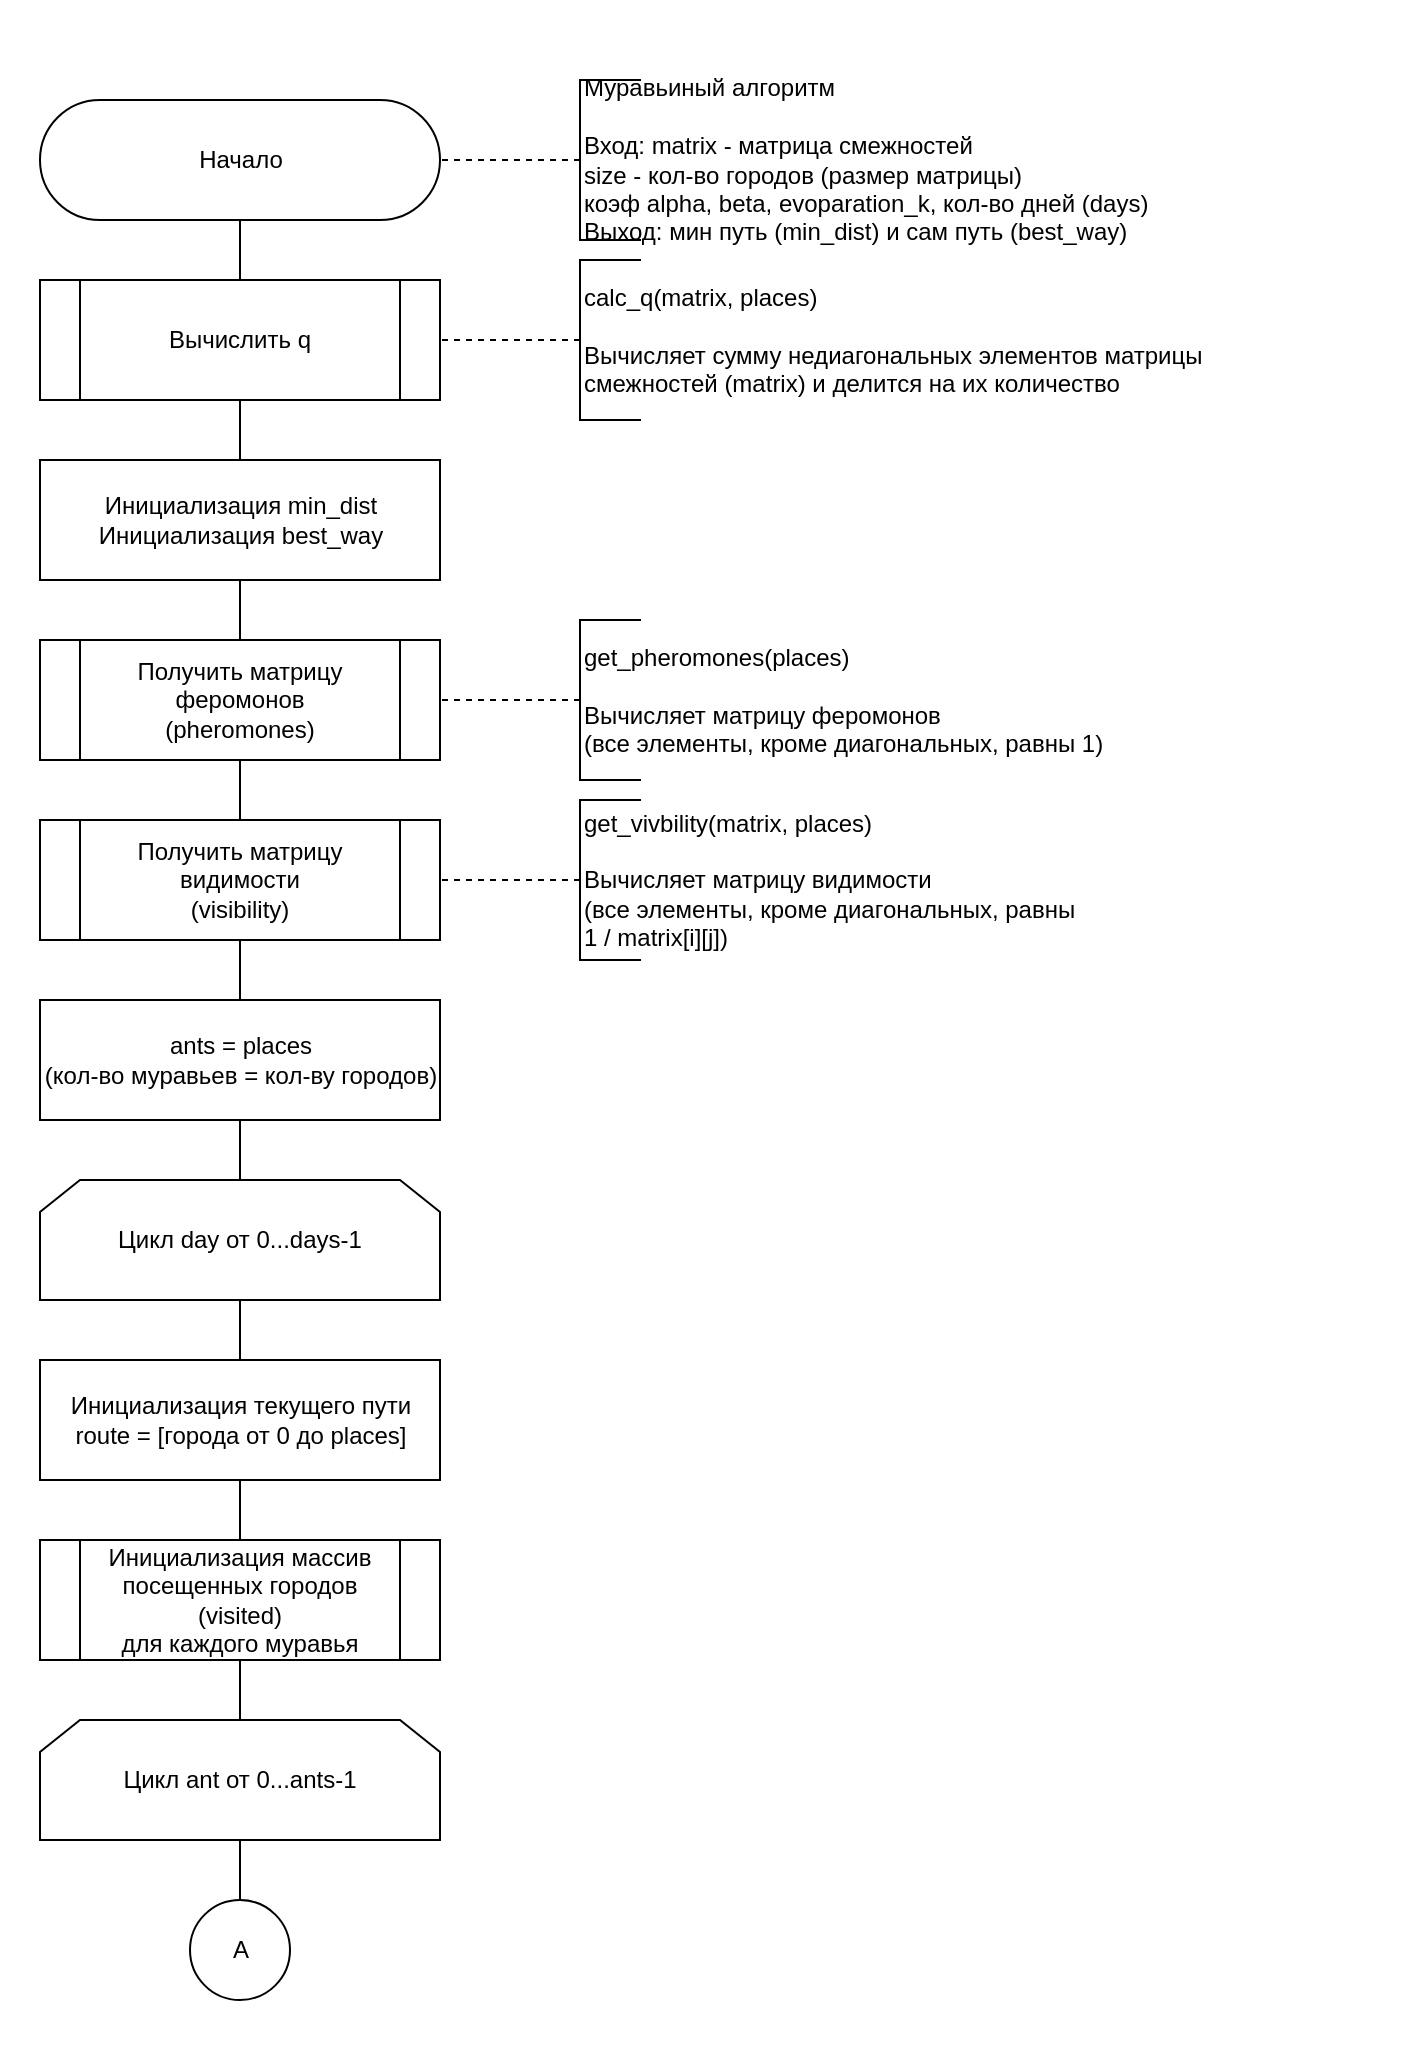 <mxfile version="20.3.0" type="device" pages="6"><diagram id="QM2p47kPDZQZnexqTIiv" name="ant_1"><mxGraphModel dx="462" dy="857" grid="0" gridSize="10" guides="1" tooltips="1" connect="1" arrows="1" fold="1" page="1" pageScale="1" pageWidth="1654" pageHeight="2336" math="0" shadow="0"><root><mxCell id="0"/><mxCell id="1" parent="0"/><mxCell id="230" value="" style="whiteSpace=wrap;html=1;fillColor=none;strokeColor=none;" parent="1" vertex="1"><mxGeometry x="840" y="70" width="710" height="1030" as="geometry"/></mxCell><mxCell id="29" style="edgeStyle=none;html=1;exitX=0.5;exitY=0.5;exitDx=0;exitDy=30;exitPerimeter=0;entryX=0.5;entryY=0;entryDx=0;entryDy=0;endArrow=none;endFill=0;" parent="1" source="3" target="28" edge="1"><mxGeometry relative="1" as="geometry"/></mxCell><mxCell id="3" value="Начало" style="html=1;dashed=0;whitespace=wrap;shape=mxgraph.dfd.start" parent="1" vertex="1"><mxGeometry x="860" y="120" width="200" height="60" as="geometry"/></mxCell><mxCell id="6" value="" style="edgeStyle=orthogonalEdgeStyle;rounded=0;orthogonalLoop=1;jettySize=auto;html=1;endArrow=none;endFill=0;dashed=1;" parent="1" source="7" target="3" edge="1"><mxGeometry relative="1" as="geometry"/></mxCell><mxCell id="7" value="Муравьиный алгоритм&lt;br&gt;&lt;br&gt;Вход: matrix - матрица смежностей&lt;br&gt;size - кол-во городов (размер матрицы)&lt;br&gt;коэф alpha, beta, evoparation_k, кол-во дней (days)&lt;br&gt;Выход: мин путь (min_dist) и сам путь (best_way)" style="html=1;dashed=0;whitespace=wrap;shape=partialRectangle;right=0;align=left;" parent="1" vertex="1"><mxGeometry x="1130" y="110" width="30" height="80" as="geometry"/></mxCell><mxCell id="77" style="edgeStyle=none;html=1;exitX=0.5;exitY=1;exitDx=0;exitDy=0;entryX=0.5;entryY=0;entryDx=0;entryDy=0;endArrow=none;endFill=0;" parent="1" source="28" edge="1"><mxGeometry relative="1" as="geometry"><mxPoint x="960" y="300" as="targetPoint"/></mxGeometry></mxCell><mxCell id="28" value="Вычислить q" style="shape=process;whiteSpace=wrap;html=1;backgroundOutline=1;" parent="1" vertex="1"><mxGeometry x="860" y="210" width="200" height="60" as="geometry"/></mxCell><mxCell id="163" value="" style="edgeStyle=orthogonalEdgeStyle;rounded=0;orthogonalLoop=1;jettySize=auto;html=1;endArrow=none;endFill=0;dashed=1;" parent="1" source="164" edge="1"><mxGeometry relative="1" as="geometry"><mxPoint x="1060" y="240" as="targetPoint"/></mxGeometry></mxCell><mxCell id="164" value="calc_q(matrix,&amp;nbsp;&lt;span style=&quot;text-align: center&quot;&gt;places&lt;/span&gt;)&lt;br&gt;&lt;br&gt;Вычисляет сумму недиагональных элементов матрицы &lt;br&gt;смежностей (matrix) и делится на их количество" style="html=1;dashed=0;whitespace=wrap;shape=partialRectangle;right=0;align=left;" parent="1" vertex="1"><mxGeometry x="1130" y="200" width="30" height="80" as="geometry"/></mxCell><mxCell id="177" style="edgeStyle=orthogonalEdgeStyle;html=1;exitX=0.5;exitY=1;exitDx=0;exitDy=0;entryX=0.5;entryY=0;entryDx=0;entryDy=0;endArrow=none;endFill=0;rounded=0;" parent="1" source="167" target="170" edge="1"><mxGeometry relative="1" as="geometry"/></mxCell><mxCell id="167" value="Инициализация min_dist&lt;br&gt;Инициализация best_way" style="html=1;dashed=0;whitespace=wrap;" parent="1" vertex="1"><mxGeometry x="860" y="300" width="200" height="60" as="geometry"/></mxCell><mxCell id="180" style="edgeStyle=orthogonalEdgeStyle;rounded=0;html=1;exitX=0.5;exitY=1;exitDx=0;exitDy=0;entryX=0.5;entryY=0;entryDx=0;entryDy=0;endArrow=none;endFill=0;" parent="1" source="169" target="179" edge="1"><mxGeometry relative="1" as="geometry"/></mxCell><mxCell id="169" value="Получить матрицу видимости&lt;br&gt;(visibility)" style="shape=process;whiteSpace=wrap;html=1;backgroundOutline=1;" parent="1" vertex="1"><mxGeometry x="860" y="480" width="200" height="60" as="geometry"/></mxCell><mxCell id="178" style="edgeStyle=orthogonalEdgeStyle;rounded=0;html=1;exitX=0.5;exitY=1;exitDx=0;exitDy=0;entryX=0.5;entryY=0;entryDx=0;entryDy=0;endArrow=none;endFill=0;" parent="1" source="170" target="169" edge="1"><mxGeometry relative="1" as="geometry"/></mxCell><mxCell id="170" value="Получить матрицу феромонов&lt;br&gt;(pheromones)" style="shape=process;whiteSpace=wrap;html=1;backgroundOutline=1;" parent="1" vertex="1"><mxGeometry x="860" y="390" width="200" height="60" as="geometry"/></mxCell><mxCell id="171" value="" style="edgeStyle=orthogonalEdgeStyle;rounded=0;orthogonalLoop=1;jettySize=auto;html=1;endArrow=none;endFill=0;dashed=1;" parent="1" source="172" edge="1"><mxGeometry relative="1" as="geometry"><mxPoint x="1060" y="420" as="targetPoint"/></mxGeometry></mxCell><mxCell id="172" value="get_pheromones(&lt;span style=&quot;text-align: center&quot;&gt;places&lt;/span&gt;)&lt;br&gt;&lt;br&gt;Вычисляет матрицу феромонов&lt;br&gt;(все элементы, кроме диагональных, равны 1)" style="html=1;dashed=0;whitespace=wrap;shape=partialRectangle;right=0;align=left;" parent="1" vertex="1"><mxGeometry x="1130" y="380" width="30" height="80" as="geometry"/></mxCell><mxCell id="173" value="get_vivbility(matrix,&amp;nbsp;&lt;span style=&quot;text-align: center&quot;&gt;places&lt;/span&gt;)&lt;br&gt;&lt;br&gt;Вычисляет матрицу видимости&lt;br&gt;(все элементы, кроме диагональных, равны&lt;br&gt;1 / matrix[i][j])" style="html=1;dashed=0;whitespace=wrap;shape=partialRectangle;right=0;align=left;" parent="1" vertex="1"><mxGeometry x="1130" y="470" width="30" height="80" as="geometry"/></mxCell><mxCell id="174" value="" style="edgeStyle=orthogonalEdgeStyle;rounded=0;orthogonalLoop=1;jettySize=auto;html=1;endArrow=none;endFill=0;dashed=1;" parent="1" source="173" edge="1"><mxGeometry relative="1" as="geometry"><mxPoint x="1060" y="510" as="targetPoint"/></mxGeometry></mxCell><mxCell id="182" style="edgeStyle=orthogonalEdgeStyle;rounded=0;html=1;exitX=0.5;exitY=1;exitDx=0;exitDy=0;entryX=0.5;entryY=0;entryDx=0;entryDy=0;endArrow=none;endFill=0;" parent="1" source="179" target="181" edge="1"><mxGeometry relative="1" as="geometry"/></mxCell><mxCell id="179" value="ants = places&lt;br&gt;(кол-во муравьев = кол-ву городов)" style="html=1;dashed=0;whitespace=wrap;" parent="1" vertex="1"><mxGeometry x="860" y="570" width="200" height="60" as="geometry"/></mxCell><mxCell id="183" style="edgeStyle=orthogonalEdgeStyle;rounded=0;html=1;exitX=0.5;exitY=1;exitDx=0;exitDy=0;endArrow=none;endFill=0;" parent="1" source="181" edge="1"><mxGeometry relative="1" as="geometry"><mxPoint x="960" y="750" as="targetPoint"/></mxGeometry></mxCell><mxCell id="181" value="Цикл day от 0...days-1" style="shape=loopLimit;whiteSpace=wrap;html=1;direction=east" parent="1" vertex="1"><mxGeometry x="860" y="660" width="200" height="60" as="geometry"/></mxCell><mxCell id="185" style="edgeStyle=orthogonalEdgeStyle;rounded=0;html=1;exitX=0.5;exitY=1;exitDx=0;exitDy=0;endArrow=none;endFill=0;" parent="1" source="184" edge="1"><mxGeometry relative="1" as="geometry"><mxPoint x="960" y="840" as="targetPoint"/></mxGeometry></mxCell><mxCell id="184" value="Инициализация текущего пути&lt;br&gt;route = [города от 0 до places]" style="html=1;dashed=0;whitespace=wrap;" parent="1" vertex="1"><mxGeometry x="860" y="750" width="200" height="60" as="geometry"/></mxCell><mxCell id="188" style="edgeStyle=orthogonalEdgeStyle;rounded=0;html=1;exitX=0.5;exitY=1;exitDx=0;exitDy=0;entryX=0.5;entryY=0;entryDx=0;entryDy=0;endArrow=none;endFill=0;" parent="1" source="186" target="187" edge="1"><mxGeometry relative="1" as="geometry"/></mxCell><mxCell id="186" value="Инициализация массив посещенных городов (visited) &lt;br&gt;для каждого муравья" style="shape=process;whiteSpace=wrap;html=1;backgroundOutline=1;" parent="1" vertex="1"><mxGeometry x="860" y="840" width="200" height="60" as="geometry"/></mxCell><mxCell id="190" style="edgeStyle=orthogonalEdgeStyle;rounded=0;html=1;exitX=0.5;exitY=1;exitDx=0;exitDy=0;entryX=0.5;entryY=0;entryDx=0;entryDy=0;endArrow=none;endFill=0;" parent="1" source="187" edge="1"><mxGeometry relative="1" as="geometry"><mxPoint x="960" y="1020" as="targetPoint"/></mxGeometry></mxCell><mxCell id="187" value="Цикл ant от 0...ants-1" style="shape=loopLimit;whiteSpace=wrap;html=1;direction=east" parent="1" vertex="1"><mxGeometry x="860" y="930" width="200" height="60" as="geometry"/></mxCell><mxCell id="229" value="A" style="shape=ellipse;html=1;dashed=0;whitespace=wrap;aspect=fixed;perimeter=ellipsePerimeter;" parent="1" vertex="1"><mxGeometry x="935" y="1020" width="50" height="50" as="geometry"/></mxCell></root></mxGraphModel></diagram><diagram id="Z4QN9rSLrpoeldy75upm" name="ant_2"><mxGraphModel dx="1027" dy="1904" grid="1" gridSize="10" guides="1" tooltips="1" connect="1" arrows="1" fold="1" page="1" pageScale="1" pageWidth="827" pageHeight="1169" math="0" shadow="0"><root><mxCell id="0"/><mxCell id="1" parent="0"/><mxCell id="rtVw-hTGw4kweY5r_XmI-1" style="edgeStyle=orthogonalEdgeStyle;rounded=0;html=1;exitX=0.5;exitY=1;exitDx=0;exitDy=0;entryX=0.5;entryY=0;entryDx=0;entryDy=0;endArrow=none;endFill=0;" parent="1" target="rtVw-hTGw4kweY5r_XmI-3" edge="1"><mxGeometry relative="1" as="geometry"><mxPoint x="775" y="320" as="sourcePoint"/></mxGeometry></mxCell><mxCell id="rtVw-hTGw4kweY5r_XmI-2" style="edgeStyle=orthogonalEdgeStyle;rounded=0;html=1;exitX=0.5;exitY=1;exitDx=0;exitDy=0;endArrow=none;endFill=0;" parent="1" source="rtVw-hTGw4kweY5r_XmI-3" edge="1"><mxGeometry relative="1" as="geometry"><mxPoint x="775" y="440" as="targetPoint"/></mxGeometry></mxCell><mxCell id="rtVw-hTGw4kweY5r_XmI-3" value="Цикл пока массив посещенных городов (visited) не заполнен&amp;nbsp;" style="shape=loopLimit;whiteSpace=wrap;html=1;direction=east" parent="1" vertex="1"><mxGeometry x="675" y="350" width="200" height="60" as="geometry"/></mxCell><mxCell id="rtVw-hTGw4kweY5r_XmI-4" style="edgeStyle=orthogonalEdgeStyle;html=1;exitX=0.5;exitY=1;exitDx=0;exitDy=0;entryX=0.5;entryY=0;entryDx=0;entryDy=0;rounded=0;endArrow=none;endFill=0;" parent="1" source="rtVw-hTGw4kweY5r_XmI-5" target="rtVw-hTGw4kweY5r_XmI-9" edge="1"><mxGeometry relative="1" as="geometry"/></mxCell><mxCell id="rtVw-hTGw4kweY5r_XmI-5" value="Массив вероятностей перехода из текущего города в непосещенный&lt;br&gt;pk" style="shape=process;whiteSpace=wrap;html=1;backgroundOutline=1;" parent="1" vertex="1"><mxGeometry x="675" y="440" width="200" height="60" as="geometry"/></mxCell><mxCell id="rtVw-hTGw4kweY5r_XmI-6" value="find_posibilyties(pheromones, visiblity, visited, places, ant, alpha, beta)&lt;br&gt;&lt;br&gt;Находит вероятность перехода в &lt;br&gt;каждый непосещенный город по формуле" style="html=1;dashed=0;whitespace=wrap;shape=partialRectangle;right=0;align=left;" parent="1" vertex="1"><mxGeometry x="945" y="430" width="30" height="80" as="geometry"/></mxCell><mxCell id="rtVw-hTGw4kweY5r_XmI-7" value="" style="edgeStyle=orthogonalEdgeStyle;rounded=0;orthogonalLoop=1;jettySize=auto;html=1;endArrow=none;endFill=0;dashed=1;entryX=1;entryY=0.5;entryDx=0;entryDy=0;" parent="1" source="rtVw-hTGw4kweY5r_XmI-6" target="rtVw-hTGw4kweY5r_XmI-5" edge="1"><mxGeometry relative="1" as="geometry"><mxPoint x="885" y="470" as="targetPoint"/></mxGeometry></mxCell><mxCell id="rtVw-hTGw4kweY5r_XmI-8" style="edgeStyle=orthogonalEdgeStyle;rounded=0;html=1;exitX=0.5;exitY=1;exitDx=0;exitDy=0;entryX=0.5;entryY=0;entryDx=0;entryDy=0;endArrow=none;endFill=0;" parent="1" source="rtVw-hTGw4kweY5r_XmI-9" target="rtVw-hTGw4kweY5r_XmI-11" edge="1"><mxGeometry relative="1" as="geometry"/></mxCell><mxCell id="rtVw-hTGw4kweY5r_XmI-9" value="chosen_place =&amp;nbsp;&lt;br&gt;&lt;span style=&quot;text-align: left&quot;&gt;choose_next_place(pk)&lt;/span&gt;&amp;nbsp;" style="shape=process;whiteSpace=wrap;html=1;backgroundOutline=1;" parent="1" vertex="1"><mxGeometry x="675" y="530" width="200" height="60" as="geometry"/></mxCell><mxCell id="rtVw-hTGw4kweY5r_XmI-10" style="edgeStyle=orthogonalEdgeStyle;rounded=0;html=1;exitX=0.5;exitY=1;exitDx=0;exitDy=0;entryX=0.5;entryY=1;entryDx=0;entryDy=0;endArrow=none;endFill=0;" parent="1" source="rtVw-hTGw4kweY5r_XmI-11" target="rtVw-hTGw4kweY5r_XmI-13" edge="1"><mxGeometry relative="1" as="geometry"/></mxCell><mxCell id="rtVw-hTGw4kweY5r_XmI-11" value="Добавить выбранный город&lt;br&gt;в массив посещенных городов&lt;br&gt;для текущего муравья" style="html=1;dashed=0;whitespace=wrap;" parent="1" vertex="1"><mxGeometry x="675" y="620" width="200" height="60" as="geometry"/></mxCell><mxCell id="rtVw-hTGw4kweY5r_XmI-12" style="edgeStyle=orthogonalEdgeStyle;rounded=0;html=1;exitX=0.5;exitY=0;exitDx=0;exitDy=0;entryX=0.5;entryY=0;entryDx=0;entryDy=0;endArrow=none;endFill=0;" parent="1" source="rtVw-hTGw4kweY5r_XmI-13" target="rtVw-hTGw4kweY5r_XmI-17" edge="1"><mxGeometry relative="1" as="geometry"/></mxCell><mxCell id="rtVw-hTGw4kweY5r_XmI-13" value="Цикл пока массив посещенных городов (visited) не заполнен&amp;nbsp;" style="shape=loopLimit;whiteSpace=wrap;html=1;strokeWidth=1;direction=west;" parent="1" vertex="1"><mxGeometry x="675" y="710" width="200" height="60" as="geometry"/></mxCell><mxCell id="rtVw-hTGw4kweY5r_XmI-14" value="choose_next_place(pk)&lt;br&gt;&lt;br&gt;Рандомно выбирает, в какой город&lt;br&gt;будет совершен переход" style="html=1;dashed=0;whitespace=wrap;shape=partialRectangle;right=0;align=left;" parent="1" vertex="1"><mxGeometry x="945" y="520" width="30" height="80" as="geometry"/></mxCell><mxCell id="rtVw-hTGw4kweY5r_XmI-15" value="" style="edgeStyle=orthogonalEdgeStyle;rounded=0;orthogonalLoop=1;jettySize=auto;html=1;endArrow=none;endFill=0;dashed=1;entryX=1;entryY=0.5;entryDx=0;entryDy=0;" parent="1" source="rtVw-hTGw4kweY5r_XmI-14" target="rtVw-hTGw4kweY5r_XmI-9" edge="1"><mxGeometry relative="1" as="geometry"><mxPoint x="885" y="560" as="targetPoint"/></mxGeometry></mxCell><mxCell id="rtVw-hTGw4kweY5r_XmI-16" style="edgeStyle=orthogonalEdgeStyle;rounded=0;html=1;exitX=0.5;exitY=1;exitDx=0;exitDy=0;entryX=0.5;entryY=0;entryDx=0;entryDy=0;endArrow=none;endFill=0;" parent="1" source="rtVw-hTGw4kweY5r_XmI-17" target="rtVw-hTGw4kweY5r_XmI-19" edge="1"><mxGeometry relative="1" as="geometry"/></mxCell><mxCell id="rtVw-hTGw4kweY5r_XmI-17" value="Добавить первый город из массива&lt;br&gt;посещенных городов в маршрут&lt;br&gt;(visited)" style="html=1;dashed=0;whitespace=wrap;" parent="1" vertex="1"><mxGeometry x="675" y="800" width="200" height="60" as="geometry"/></mxCell><mxCell id="rtVw-hTGw4kweY5r_XmI-18" style="edgeStyle=orthogonalEdgeStyle;rounded=0;html=1;exitX=0.5;exitY=1;exitDx=0;exitDy=0;entryX=0.5;entryY=0;entryDx=0;entryDy=0;endArrow=none;endFill=0;" parent="1" source="rtVw-hTGw4kweY5r_XmI-19" target="rtVw-hTGw4kweY5r_XmI-25" edge="1"><mxGeometry relative="1" as="geometry"/></mxCell><mxCell id="rtVw-hTGw4kweY5r_XmI-19" value="cur_length = calc_length(matrix, visited[ant])" style="shape=process;whiteSpace=wrap;html=1;backgroundOutline=1;" parent="1" vertex="1"><mxGeometry x="675" y="890" width="200" height="60" as="geometry"/></mxCell><mxCell id="rtVw-hTGw4kweY5r_XmI-20" style="edgeStyle=orthogonalEdgeStyle;rounded=0;html=1;exitX=0.5;exitY=0;exitDx=0;exitDy=0;entryX=0.5;entryY=0;entryDx=0;entryDy=0;endArrow=none;endFill=0;" parent="1" source="rtVw-hTGw4kweY5r_XmI-21" target="rtVw-hTGw4kweY5r_XmI-30" edge="1"><mxGeometry relative="1" as="geometry"/></mxCell><mxCell id="rtVw-hTGw4kweY5r_XmI-21" value="Конец цикла&lt;br&gt;ant += 1" style="shape=loopLimit;whiteSpace=wrap;html=1;strokeWidth=1;direction=west;" parent="1" vertex="1"><mxGeometry x="675" y="1250" width="200" height="60" as="geometry"/></mxCell><mxCell id="rtVw-hTGw4kweY5r_XmI-22" value="Конец" style="html=1;dashed=0;whitespace=wrap;shape=mxgraph.dfd.start" parent="1" vertex="1"><mxGeometry x="675" y="1520" width="200" height="60" as="geometry"/></mxCell><mxCell id="rtVw-hTGw4kweY5r_XmI-23" style="edgeStyle=orthogonalEdgeStyle;rounded=0;orthogonalLoop=1;jettySize=auto;html=1;exitX=1;exitY=0.5;exitDx=0;exitDy=0;endArrow=classic;endFill=1;" parent="1" source="rtVw-hTGw4kweY5r_XmI-25" edge="1"><mxGeometry relative="1" as="geometry"><mxPoint x="935" y="1070" as="targetPoint"/></mxGeometry></mxCell><mxCell id="rtVw-hTGw4kweY5r_XmI-24" style="edgeStyle=orthogonalEdgeStyle;html=1;exitX=0;exitY=0.5;exitDx=0;exitDy=0;endArrow=none;endFill=0;rounded=0;" parent="1" source="rtVw-hTGw4kweY5r_XmI-25" edge="1"><mxGeometry relative="1" as="geometry"><mxPoint x="775" y="1180" as="targetPoint"/><Array as="points"><mxPoint x="615" y="1010"/><mxPoint x="615" y="1180"/><mxPoint x="775" y="1180"/></Array></mxGeometry></mxCell><mxCell id="rtVw-hTGw4kweY5r_XmI-25" value="cur_length &amp;lt; min_length" style="shape=rhombus;html=1;dashed=0;whitespace=wrap;perimeter=rhombusPerimeter;" parent="1" vertex="1"><mxGeometry x="675" y="980" width="200" height="60" as="geometry"/></mxCell><mxCell id="rtVw-hTGw4kweY5r_XmI-26" value="Да" style="text;html=1;align=center;verticalAlign=middle;resizable=0;points=[];autosize=1;strokeColor=none;" parent="1" vertex="1"><mxGeometry x="860" y="980" width="30" height="20" as="geometry"/></mxCell><mxCell id="rtVw-hTGw4kweY5r_XmI-27" style="edgeStyle=orthogonalEdgeStyle;rounded=0;html=1;exitX=0.5;exitY=1;exitDx=0;exitDy=0;endArrow=classic;endFill=1;entryX=0.5;entryY=1;entryDx=0;entryDy=0;" parent="1" source="rtVw-hTGw4kweY5r_XmI-28" target="rtVw-hTGw4kweY5r_XmI-21" edge="1"><mxGeometry relative="1" as="geometry"><mxPoint x="775" y="1180" as="targetPoint"/><Array as="points"><mxPoint x="935" y="1180"/><mxPoint x="775" y="1180"/></Array></mxGeometry></mxCell><mxCell id="rtVw-hTGw4kweY5r_XmI-28" value="min_length = cur_dist&lt;br&gt;best_way =&amp;nbsp; visited[ant]" style="html=1;dashed=0;whitespace=wrap;" parent="1" vertex="1"><mxGeometry x="835" y="1070" width="200" height="60" as="geometry"/></mxCell><mxCell id="rtVw-hTGw4kweY5r_XmI-29" style="edgeStyle=orthogonalEdgeStyle;rounded=0;html=1;exitX=0.5;exitY=1;exitDx=0;exitDy=0;entryX=0.5;entryY=1;entryDx=0;entryDy=0;endArrow=none;endFill=0;" parent="1" source="rtVw-hTGw4kweY5r_XmI-30" target="rtVw-hTGw4kweY5r_XmI-32" edge="1"><mxGeometry relative="1" as="geometry"/></mxCell><mxCell id="rtVw-hTGw4kweY5r_XmI-30" value="Обновить матрицу феромонов" style="shape=process;whiteSpace=wrap;html=1;backgroundOutline=1;" parent="1" vertex="1"><mxGeometry x="675" y="1340" width="200" height="60" as="geometry"/></mxCell><mxCell id="rtVw-hTGw4kweY5r_XmI-31" style="edgeStyle=orthogonalEdgeStyle;rounded=0;html=1;exitX=0.5;exitY=0;exitDx=0;exitDy=0;endArrow=none;endFill=0;entryX=0.5;entryY=0.5;entryDx=0;entryDy=-30;entryPerimeter=0;" parent="1" source="rtVw-hTGw4kweY5r_XmI-32" target="rtVw-hTGw4kweY5r_XmI-22" edge="1"><mxGeometry relative="1" as="geometry"><mxPoint x="775" y="1510" as="targetPoint"/></mxGeometry></mxCell><mxCell id="rtVw-hTGw4kweY5r_XmI-32" value="Конец цикла&lt;br&gt;day += 1" style="shape=loopLimit;whiteSpace=wrap;html=1;strokeWidth=1;direction=west;" parent="1" vertex="1"><mxGeometry x="675" y="1430" width="200" height="60" as="geometry"/></mxCell><mxCell id="rtVw-hTGw4kweY5r_XmI-33" value="choose_next_place(pk)&lt;br&gt;&lt;br&gt;Рандомно выбирает, в какой город&lt;br&gt;будет совершен переход" style="html=1;dashed=0;whitespace=wrap;shape=partialRectangle;right=0;align=left;" parent="1" vertex="1"><mxGeometry x="945" y="1330" width="30" height="80" as="geometry"/></mxCell><mxCell id="rtVw-hTGw4kweY5r_XmI-34" value="" style="edgeStyle=orthogonalEdgeStyle;rounded=0;orthogonalLoop=1;jettySize=auto;html=1;endArrow=none;endFill=0;dashed=1;entryX=1;entryY=0.5;entryDx=0;entryDy=0;" parent="1" source="rtVw-hTGw4kweY5r_XmI-33" edge="1"><mxGeometry relative="1" as="geometry"><mxPoint x="875" y="1370" as="targetPoint"/></mxGeometry></mxCell><mxCell id="rtVw-hTGw4kweY5r_XmI-35" value="calc_length(matrix, visited[ant]&lt;br&gt;&lt;br&gt;Суммарная длина пути" style="html=1;dashed=0;whitespace=wrap;shape=partialRectangle;right=0;align=left;" parent="1" vertex="1"><mxGeometry x="945" y="880" width="30" height="80" as="geometry"/></mxCell><mxCell id="rtVw-hTGw4kweY5r_XmI-36" value="" style="edgeStyle=orthogonalEdgeStyle;rounded=0;orthogonalLoop=1;jettySize=auto;html=1;endArrow=none;endFill=0;dashed=1;entryX=1;entryY=0.5;entryDx=0;entryDy=0;" parent="1" source="rtVw-hTGw4kweY5r_XmI-35" edge="1"><mxGeometry relative="1" as="geometry"><mxPoint x="875" y="920" as="targetPoint"/></mxGeometry></mxCell><mxCell id="rtVw-hTGw4kweY5r_XmI-37" value="A" style="shape=ellipse;html=1;dashed=0;whitespace=wrap;aspect=fixed;perimeter=ellipsePerimeter;" parent="1" vertex="1"><mxGeometry x="750" y="270" width="50" height="50" as="geometry"/></mxCell></root></mxGraphModel></diagram><diagram id="d1T-RYsoo4adGNJZVAEG" name="find_pos"><mxGraphModel dx="2031" dy="1224" grid="1" gridSize="10" guides="1" tooltips="1" connect="1" arrows="1" fold="1" page="1" pageScale="1" pageWidth="827" pageHeight="1169" math="0" shadow="0"><root><mxCell id="0"/><mxCell id="1" parent="0"/><mxCell id="wihlba_YimlxnJUV-qeW-1" style="edgeStyle=none;html=1;exitX=0.5;exitY=0.5;exitDx=0;exitDy=30;exitPerimeter=0;entryX=0.5;entryY=0;entryDx=0;entryDy=0;endArrow=none;endFill=0;" parent="1" source="wihlba_YimlxnJUV-qeW-2" target="wihlba_YimlxnJUV-qeW-6" edge="1"><mxGeometry relative="1" as="geometry"/></mxCell><mxCell id="wihlba_YimlxnJUV-qeW-2" value="Начало" style="html=1;dashed=0;whitespace=wrap;shape=mxgraph.dfd.start" parent="1" vertex="1"><mxGeometry x="700" y="110" width="200" height="60" as="geometry"/></mxCell><mxCell id="wihlba_YimlxnJUV-qeW-3" value="" style="edgeStyle=orthogonalEdgeStyle;rounded=0;orthogonalLoop=1;jettySize=auto;html=1;endArrow=none;endFill=0;dashed=1;" parent="1" source="wihlba_YimlxnJUV-qeW-4" target="wihlba_YimlxnJUV-qeW-2" edge="1"><mxGeometry relative="1" as="geometry"/></mxCell><mxCell id="wihlba_YimlxnJUV-qeW-4" value="&lt;br&gt;find_posibilyties(pheromones, visiblity, visited, places, ant, alpha, beta)&lt;br&gt;Вход: pheromones - матрица феромонов на путях, visiblity - матрица&lt;br&gt;видимости города, visited - массив посещенных городов, places - кол-во&lt;br&gt;городов, ant - номер муравья, alpha, beta - коэффициенты&lt;br&gt;Выход: массив вероятных переходов" style="html=1;dashed=0;whitespace=wrap;shape=partialRectangle;right=0;align=left;" parent="1" vertex="1"><mxGeometry x="970" y="100" width="30" height="80" as="geometry"/></mxCell><mxCell id="wihlba_YimlxnJUV-qeW-5" style="edgeStyle=none;html=1;exitX=0.5;exitY=1;exitDx=0;exitDy=0;entryX=0.5;entryY=0;entryDx=0;entryDy=0;endArrow=none;endFill=0;" parent="1" source="wihlba_YimlxnJUV-qeW-6" target="wihlba_YimlxnJUV-qeW-8" edge="1"><mxGeometry relative="1" as="geometry"/></mxCell><mxCell id="wihlba_YimlxnJUV-qeW-6" value="Инициализация массива&lt;br&gt;вероятных переходов (pk)&lt;br&gt;по кол-ву городов" style="html=1;dashed=0;whitespace=wrap;" parent="1" vertex="1"><mxGeometry x="700" y="200" width="200" height="60" as="geometry"/></mxCell><mxCell id="wihlba_YimlxnJUV-qeW-7" style="edgeStyle=none;html=1;exitX=0.5;exitY=1;exitDx=0;exitDy=0;entryX=0.5;entryY=0;entryDx=0;entryDy=0;endArrow=none;endFill=0;" parent="1" source="wihlba_YimlxnJUV-qeW-8" target="wihlba_YimlxnJUV-qeW-11" edge="1"><mxGeometry relative="1" as="geometry"/></mxCell><mxCell id="wihlba_YimlxnJUV-qeW-8" value="Цикл place от 0...places-1" style="shape=loopLimit;whiteSpace=wrap;html=1;direction=east" parent="1" vertex="1"><mxGeometry x="700" y="290" width="200" height="60" as="geometry"/></mxCell><mxCell id="wihlba_YimlxnJUV-qeW-9" style="edgeStyle=orthogonalEdgeStyle;rounded=0;orthogonalLoop=1;jettySize=auto;html=1;exitX=1;exitY=0.5;exitDx=0;exitDy=0;endArrow=classic;endFill=1;" parent="1" source="wihlba_YimlxnJUV-qeW-11" edge="1"><mxGeometry relative="1" as="geometry"><mxPoint x="960" y="470" as="targetPoint"/></mxGeometry></mxCell><mxCell id="wihlba_YimlxnJUV-qeW-10" style="edgeStyle=orthogonalEdgeStyle;html=1;exitX=0;exitY=0.5;exitDx=0;exitDy=0;entryX=0.5;entryY=0;entryDx=0;entryDy=0;endArrow=classic;endFill=1;rounded=0;" parent="1" source="wihlba_YimlxnJUV-qeW-11" target="wihlba_YimlxnJUV-qeW-20" edge="1"><mxGeometry relative="1" as="geometry"/></mxCell><mxCell id="wihlba_YimlxnJUV-qeW-11" value="place не в массиве &lt;br&gt;visited" style="shape=rhombus;html=1;dashed=0;whitespace=wrap;perimeter=rhombusPerimeter;" parent="1" vertex="1"><mxGeometry x="700" y="380" width="200" height="60" as="geometry"/></mxCell><mxCell id="wihlba_YimlxnJUV-qeW-12" value="Да" style="text;html=1;align=center;verticalAlign=middle;resizable=0;points=[];autosize=1;strokeColor=none;" parent="1" vertex="1"><mxGeometry x="885" y="380" width="30" height="20" as="geometry"/></mxCell><mxCell id="wihlba_YimlxnJUV-qeW-13" style="edgeStyle=orthogonalEdgeStyle;rounded=0;html=1;exitX=0.5;exitY=1;exitDx=0;exitDy=0;entryX=0.5;entryY=0;entryDx=0;entryDy=0;endArrow=none;endFill=0;" parent="1" source="wihlba_YimlxnJUV-qeW-14" target="wihlba_YimlxnJUV-qeW-16" edge="1"><mxGeometry relative="1" as="geometry"/></mxCell><mxCell id="wihlba_YimlxnJUV-qeW-14" value="ant_place = visited[-1]" style="html=1;dashed=0;whitespace=wrap;" parent="1" vertex="1"><mxGeometry x="860" y="470" width="200" height="60" as="geometry"/></mxCell><mxCell id="wihlba_YimlxnJUV-qeW-15" style="edgeStyle=orthogonalEdgeStyle;rounded=0;html=1;exitX=0.5;exitY=1;exitDx=0;exitDy=0;entryX=0.5;entryY=1;entryDx=0;entryDy=0;endArrow=classic;endFill=1;" parent="1" source="wihlba_YimlxnJUV-qeW-16" target="wihlba_YimlxnJUV-qeW-22" edge="1"><mxGeometry relative="1" as="geometry"><Array as="points"><mxPoint x="960" y="650"/><mxPoint x="800" y="650"/></Array></mxGeometry></mxCell><mxCell id="wihlba_YimlxnJUV-qeW-16" value="pk[place] = &lt;br&gt;(pheromones[ant_place][place] ** &lt;br&gt;alpha) * (visibility[ant_place][place]&lt;br&gt;** beta)" style="html=1;dashed=0;whitespace=wrap;" parent="1" vertex="1"><mxGeometry x="860" y="560" width="200" height="60" as="geometry"/></mxCell><mxCell id="wihlba_YimlxnJUV-qeW-19" style="edgeStyle=orthogonalEdgeStyle;rounded=0;html=1;exitX=0.5;exitY=1;exitDx=0;exitDy=0;endArrow=none;endFill=0;" parent="1" source="wihlba_YimlxnJUV-qeW-20" edge="1"><mxGeometry relative="1" as="geometry"><mxPoint x="800" y="650" as="targetPoint"/><Array as="points"><mxPoint x="640" y="650"/></Array></mxGeometry></mxCell><mxCell id="wihlba_YimlxnJUV-qeW-20" value="pk[place] = 0" style="html=1;dashed=0;whitespace=wrap;" parent="1" vertex="1"><mxGeometry x="540" y="470" width="200" height="60" as="geometry"/></mxCell><mxCell id="wihlba_YimlxnJUV-qeW-21" style="edgeStyle=orthogonalEdgeStyle;rounded=0;html=1;exitX=0.5;exitY=0;exitDx=0;exitDy=0;entryX=0.5;entryY=0;entryDx=0;entryDy=0;endArrow=none;endFill=0;" parent="1" source="wihlba_YimlxnJUV-qeW-22" target="wihlba_YimlxnJUV-qeW-25" edge="1"><mxGeometry relative="1" as="geometry"/></mxCell><mxCell id="wihlba_YimlxnJUV-qeW-22" value="Конец цикла&lt;br&gt;place += 1" style="shape=loopLimit;whiteSpace=wrap;html=1;strokeWidth=1;direction=west;" parent="1" vertex="1"><mxGeometry x="700" y="690" width="200" height="60" as="geometry"/></mxCell><mxCell id="wihlba_YimlxnJUV-qeW-23" value="Конец" style="html=1;dashed=0;whitespace=wrap;shape=mxgraph.dfd.start" parent="1" vertex="1"><mxGeometry x="700" y="1140" width="200" height="60" as="geometry"/></mxCell><mxCell id="wihlba_YimlxnJUV-qeW-24" style="edgeStyle=orthogonalEdgeStyle;rounded=0;html=1;exitX=0.5;exitY=1;exitDx=0;exitDy=0;entryX=0.5;entryY=0;entryDx=0;entryDy=0;endArrow=none;endFill=0;" parent="1" source="wihlba_YimlxnJUV-qeW-25" target="wihlba_YimlxnJUV-qeW-27" edge="1"><mxGeometry relative="1" as="geometry"/></mxCell><mxCell id="wihlba_YimlxnJUV-qeW-25" value="Вычислить сумму элементов массива pk&amp;nbsp;&lt;br&gt;(sum_pk)" style="shape=process;whiteSpace=wrap;html=1;backgroundOutline=1;" parent="1" vertex="1"><mxGeometry x="700" y="780" width="200" height="60" as="geometry"/></mxCell><mxCell id="wihlba_YimlxnJUV-qeW-26" style="edgeStyle=orthogonalEdgeStyle;rounded=0;html=1;exitX=0.5;exitY=1;exitDx=0;exitDy=0;entryX=0.5;entryY=0;entryDx=0;entryDy=0;endArrow=none;endFill=0;" parent="1" source="wihlba_YimlxnJUV-qeW-27" target="wihlba_YimlxnJUV-qeW-29" edge="1"><mxGeometry relative="1" as="geometry"/></mxCell><mxCell id="wihlba_YimlxnJUV-qeW-27" value="Цикл place от 0...places-1" style="shape=loopLimit;whiteSpace=wrap;html=1;direction=east" parent="1" vertex="1"><mxGeometry x="700" y="870" width="200" height="60" as="geometry"/></mxCell><mxCell id="wihlba_YimlxnJUV-qeW-28" style="edgeStyle=orthogonalEdgeStyle;rounded=0;html=1;exitX=0.5;exitY=1;exitDx=0;exitDy=0;entryX=0.5;entryY=1;entryDx=0;entryDy=0;endArrow=none;endFill=0;" parent="1" source="wihlba_YimlxnJUV-qeW-29" target="wihlba_YimlxnJUV-qeW-31" edge="1"><mxGeometry relative="1" as="geometry"/></mxCell><mxCell id="wihlba_YimlxnJUV-qeW-29" value="pk[place] /= sum_pk" style="html=1;dashed=0;whitespace=wrap;" parent="1" vertex="1"><mxGeometry x="700" y="960" width="200" height="60" as="geometry"/></mxCell><mxCell id="wihlba_YimlxnJUV-qeW-30" style="edgeStyle=orthogonalEdgeStyle;rounded=0;html=1;exitX=0.5;exitY=0;exitDx=0;exitDy=0;entryX=0.5;entryY=0.5;entryDx=0;entryDy=-30;entryPerimeter=0;endArrow=none;endFill=0;" parent="1" source="wihlba_YimlxnJUV-qeW-31" target="wihlba_YimlxnJUV-qeW-23" edge="1"><mxGeometry relative="1" as="geometry"/></mxCell><mxCell id="wihlba_YimlxnJUV-qeW-31" value="Конец цикла&lt;br&gt;place += 1" style="shape=loopLimit;whiteSpace=wrap;html=1;strokeWidth=1;direction=west;" parent="1" vertex="1"><mxGeometry x="700" y="1050" width="200" height="60" as="geometry"/></mxCell></root></mxGraphModel></diagram><diagram id="1R85RokyY5f1KV8zNZWk" name="full_comb"><mxGraphModel dx="1422" dy="857" grid="1" gridSize="10" guides="1" tooltips="1" connect="1" arrows="1" fold="1" page="1" pageScale="1" pageWidth="827" pageHeight="1169" math="0" shadow="0"><root><mxCell id="0"/><mxCell id="1" parent="0"/><mxCell id="9t7h-bG_z8OUEjvdIRzC-1" style="edgeStyle=none;html=1;exitX=0.5;exitY=0.5;exitDx=0;exitDy=30;exitPerimeter=0;entryX=0.5;entryY=0;entryDx=0;entryDy=0;endArrow=none;endFill=0;" parent="1" source="9t7h-bG_z8OUEjvdIRzC-2" target="9t7h-bG_z8OUEjvdIRzC-10" edge="1"><mxGeometry relative="1" as="geometry"/></mxCell><mxCell id="9t7h-bG_z8OUEjvdIRzC-2" value="Начало" style="html=1;dashed=0;whitespace=wrap;shape=mxgraph.dfd.start" parent="1" vertex="1"><mxGeometry x="280" y="100" width="200" height="60" as="geometry"/></mxCell><mxCell id="9t7h-bG_z8OUEjvdIRzC-3" value="" style="edgeStyle=orthogonalEdgeStyle;rounded=0;orthogonalLoop=1;jettySize=auto;html=1;endArrow=none;endFill=0;dashed=1;" parent="1" source="9t7h-bG_z8OUEjvdIRzC-4" target="9t7h-bG_z8OUEjvdIRzC-2" edge="1"><mxGeometry relative="1" as="geometry"/></mxCell><mxCell id="9t7h-bG_z8OUEjvdIRzC-4" value="&lt;span style=&quot;font-family: &amp;#34;helvetica&amp;#34;&quot;&gt;Алгоритм полного перебора путей&lt;/span&gt;&lt;br style=&quot;font-family: &amp;#34;helvetica&amp;#34;&quot;&gt;&lt;br style=&quot;font-family: &amp;#34;helvetica&amp;#34;&quot;&gt;&lt;span style=&quot;font-family: &amp;#34;helvetica&amp;#34;&quot;&gt;Вход: matrix - матрица смежностей&lt;/span&gt;&lt;br style=&quot;font-family: &amp;#34;helvetica&amp;#34;&quot;&gt;&lt;span style=&quot;font-family: &amp;#34;helvetica&amp;#34; ; text-align: center&quot;&gt;places&lt;/span&gt;&lt;span style=&quot;font-family: &amp;#34;helvetica&amp;#34;&quot;&gt;&amp;nbsp;- кол-во городов (размер матрицы)&lt;/span&gt;&lt;br style=&quot;font-family: &amp;#34;helvetica&amp;#34;&quot;&gt;&lt;span style=&quot;font-family: &amp;#34;helvetica&amp;#34;&quot;&gt;Выход: мин путь (min_dist) и сам путь (best_way)&lt;/span&gt;" style="html=1;dashed=0;whitespace=wrap;shape=partialRectangle;right=0;align=left;" parent="1" vertex="1"><mxGeometry x="550" y="90" width="30" height="80" as="geometry"/></mxCell><mxCell id="9t7h-bG_z8OUEjvdIRzC-5" style="edgeStyle=none;html=1;exitX=0.5;exitY=1;exitDx=0;exitDy=0;entryX=0.5;entryY=0;entryDx=0;entryDy=0;endArrow=none;endFill=0;" parent="1" source="9t7h-bG_z8OUEjvdIRzC-6" target="9t7h-bG_z8OUEjvdIRzC-27" edge="1"><mxGeometry relative="1" as="geometry"/></mxCell><mxCell id="9t7h-bG_z8OUEjvdIRzC-6" value="Цикл i от 0 до кол-ва перестановок городов places_combs, не включая" style="shape=loopLimit;whiteSpace=wrap;html=1;direction=east" parent="1" vertex="1"><mxGeometry x="280" y="420" width="200" height="60" as="geometry"/></mxCell><mxCell id="9t7h-bG_z8OUEjvdIRzC-7" style="edgeStyle=orthogonalEdgeStyle;html=1;exitX=0.5;exitY=1;exitDx=0;exitDy=0;entryX=0.5;entryY=0;entryDx=0;entryDy=0;endArrow=none;endFill=0;rounded=0;" parent="1" source="9t7h-bG_z8OUEjvdIRzC-8" target="9t7h-bG_z8OUEjvdIRzC-22" edge="1"><mxGeometry relative="1" as="geometry"/></mxCell><mxCell id="9t7h-bG_z8OUEjvdIRzC-8" value="Вычислить длину текущего&lt;br&gt;пути" style="shape=process;whiteSpace=wrap;html=1;backgroundOutline=1;" parent="1" vertex="1"><mxGeometry x="280" y="660" width="200" height="60" as="geometry"/></mxCell><mxCell id="9t7h-bG_z8OUEjvdIRzC-9" style="edgeStyle=none;html=1;exitX=0.5;exitY=1;exitDx=0;exitDy=0;entryX=0.5;entryY=0;entryDx=0;entryDy=0;endArrow=none;endFill=0;" parent="1" source="9t7h-bG_z8OUEjvdIRzC-10" target="9t7h-bG_z8OUEjvdIRzC-15" edge="1"><mxGeometry relative="1" as="geometry"/></mxCell><mxCell id="9t7h-bG_z8OUEjvdIRzC-10" value="places = массив городов по size" style="html=1;dashed=0;whitespace=wrap;" parent="1" vertex="1"><mxGeometry x="280" y="180" width="200" height="60" as="geometry"/></mxCell><mxCell id="9t7h-bG_z8OUEjvdIRzC-11" value="Конец цикла&lt;br&gt;i += 1" style="shape=loopLimit;whiteSpace=wrap;html=1;strokeWidth=1;direction=west;" parent="1" vertex="1"><mxGeometry x="280" y="1010" width="200" height="60" as="geometry"/></mxCell><mxCell id="9t7h-bG_z8OUEjvdIRzC-12" style="edgeStyle=none;html=1;exitX=0.5;exitY=0;exitDx=0;exitDy=0;entryX=0.5;entryY=0.5;entryDx=0;entryDy=-30;entryPerimeter=0;endArrow=none;endFill=0;" parent="1" target="9t7h-bG_z8OUEjvdIRzC-13" edge="1"><mxGeometry relative="1" as="geometry"><mxPoint x="380" y="1070" as="sourcePoint"/></mxGeometry></mxCell><mxCell id="9t7h-bG_z8OUEjvdIRzC-13" value="Конец" style="html=1;dashed=0;whitespace=wrap;shape=mxgraph.dfd.start" parent="1" vertex="1"><mxGeometry x="280" y="1090" width="200" height="60" as="geometry"/></mxCell><mxCell id="9t7h-bG_z8OUEjvdIRzC-14" style="edgeStyle=none;html=1;exitX=0.5;exitY=1;exitDx=0;exitDy=0;entryX=0.5;entryY=0;entryDx=0;entryDy=0;endArrow=none;endFill=0;" parent="1" source="9t7h-bG_z8OUEjvdIRzC-15" target="9t7h-bG_z8OUEjvdIRzC-17" edge="1"><mxGeometry relative="1" as="geometry"/></mxCell><mxCell id="9t7h-bG_z8OUEjvdIRzC-15" value="places_combs = массив&lt;br&gt;комбинаций городов places" style="shape=process;whiteSpace=wrap;html=1;backgroundOutline=1;" parent="1" vertex="1"><mxGeometry x="280" y="260" width="200" height="60" as="geometry"/></mxCell><mxCell id="9t7h-bG_z8OUEjvdIRzC-16" style="edgeStyle=none;html=1;exitX=0.5;exitY=1;exitDx=0;exitDy=0;endArrow=none;endFill=0;entryX=0.5;entryY=0;entryDx=0;entryDy=0;" parent="1" source="9t7h-bG_z8OUEjvdIRzC-17" target="9t7h-bG_z8OUEjvdIRzC-6" edge="1"><mxGeometry relative="1" as="geometry"><mxPoint x="380" y="410" as="targetPoint"/></mxGeometry></mxCell><mxCell id="9t7h-bG_z8OUEjvdIRzC-17" value="Инициализация min_dist&lt;br&gt;Инициализация best_way" style="html=1;dashed=0;whitespace=wrap;" parent="1" vertex="1"><mxGeometry x="280" y="340" width="200" height="60" as="geometry"/></mxCell><mxCell id="9t7h-bG_z8OUEjvdIRzC-18" style="edgeStyle=none;html=1;exitX=0.5;exitY=1;exitDx=0;exitDy=0;entryX=0.5;entryY=0;entryDx=0;entryDy=0;endArrow=none;endFill=0;" parent="1" source="9t7h-bG_z8OUEjvdIRzC-19" target="9t7h-bG_z8OUEjvdIRzC-8" edge="1"><mxGeometry relative="1" as="geometry"/></mxCell><mxCell id="9t7h-bG_z8OUEjvdIRzC-19" value="Длина текущего пути (cur_dist) = 0" style="html=1;dashed=0;whitespace=wrap;" parent="1" vertex="1"><mxGeometry x="280" y="580" width="200" height="60" as="geometry"/></mxCell><mxCell id="9t7h-bG_z8OUEjvdIRzC-20" style="edgeStyle=orthogonalEdgeStyle;rounded=0;orthogonalLoop=1;jettySize=auto;html=1;exitX=1;exitY=0.5;exitDx=0;exitDy=0;endArrow=classic;endFill=1;" parent="1" source="9t7h-bG_z8OUEjvdIRzC-22" edge="1"><mxGeometry relative="1" as="geometry"><mxPoint x="540" y="830" as="targetPoint"/></mxGeometry></mxCell><mxCell id="9t7h-bG_z8OUEjvdIRzC-21" style="edgeStyle=orthogonalEdgeStyle;html=1;exitX=0;exitY=0.5;exitDx=0;exitDy=0;endArrow=none;endFill=0;rounded=0;" parent="1" source="9t7h-bG_z8OUEjvdIRzC-22" edge="1"><mxGeometry relative="1" as="geometry"><mxPoint x="380" y="940" as="targetPoint"/><Array as="points"><mxPoint x="220" y="770"/><mxPoint x="220" y="940"/><mxPoint x="380" y="940"/></Array></mxGeometry></mxCell><mxCell id="9t7h-bG_z8OUEjvdIRzC-22" value="cur_dist &amp;lt; min_dist" style="shape=rhombus;html=1;dashed=0;whitespace=wrap;perimeter=rhombusPerimeter;" parent="1" vertex="1"><mxGeometry x="280" y="740" width="200" height="60" as="geometry"/></mxCell><mxCell id="9t7h-bG_z8OUEjvdIRzC-23" value="Да" style="text;html=1;align=center;verticalAlign=middle;resizable=0;points=[];autosize=1;strokeColor=none;" parent="1" vertex="1"><mxGeometry x="465" y="740" width="30" height="20" as="geometry"/></mxCell><mxCell id="9t7h-bG_z8OUEjvdIRzC-24" style="edgeStyle=orthogonalEdgeStyle;rounded=0;html=1;exitX=0.5;exitY=1;exitDx=0;exitDy=0;endArrow=classic;endFill=1;entryX=0.5;entryY=1;entryDx=0;entryDy=0;" parent="1" source="9t7h-bG_z8OUEjvdIRzC-25" target="9t7h-bG_z8OUEjvdIRzC-11" edge="1"><mxGeometry relative="1" as="geometry"><mxPoint x="380" y="940" as="targetPoint"/><Array as="points"><mxPoint x="540" y="940"/><mxPoint x="380" y="940"/></Array></mxGeometry></mxCell><mxCell id="9t7h-bG_z8OUEjvdIRzC-25" value="min_dist = cur_dist&lt;br&gt;best_way = текущая комбинация" style="html=1;dashed=0;whitespace=wrap;" parent="1" vertex="1"><mxGeometry x="440" y="830" width="200" height="60" as="geometry"/></mxCell><mxCell id="9t7h-bG_z8OUEjvdIRzC-26" style="edgeStyle=none;html=1;exitX=0.5;exitY=1;exitDx=0;exitDy=0;entryX=0.5;entryY=0;entryDx=0;entryDy=0;endArrow=none;endFill=0;" parent="1" source="9t7h-bG_z8OUEjvdIRzC-27" target="9t7h-bG_z8OUEjvdIRzC-19" edge="1"><mxGeometry relative="1" as="geometry"/></mxCell><mxCell id="9t7h-bG_z8OUEjvdIRzC-27" value="Сгенерировать новую перестановку" style="shape=process;whiteSpace=wrap;html=1;backgroundOutline=1;" parent="1" vertex="1"><mxGeometry x="280" y="500" width="200" height="60" as="geometry"/></mxCell><mxCell id="9t7h-bG_z8OUEjvdIRzC-28" value="" style="whiteSpace=wrap;html=1;fillColor=none;strokeColor=none;" parent="1" vertex="1"><mxGeometry x="150" y="70" width="740" height="1100" as="geometry"/></mxCell></root></mxGraphModel></diagram><diagram id="1rZZj5dY1A-bFiC5-MjE" name="rand_choice"><mxGraphModel dx="-150" dy="408" grid="1" gridSize="10" guides="1" tooltips="1" connect="1" arrows="1" fold="1" page="1" pageScale="1" pageWidth="827" pageHeight="1169" math="0" shadow="0"><root><mxCell id="0"/><mxCell id="1" parent="0"/><mxCell id="4O9wKVr2bO2qESGF0xAS-1" style="edgeStyle=none;html=1;exitX=0.5;exitY=0.5;exitDx=0;exitDy=30;exitPerimeter=0;entryX=0.5;entryY=0;entryDx=0;entryDy=0;endArrow=none;endFill=0;" parent="1" source="4O9wKVr2bO2qESGF0xAS-2" target="4O9wKVr2bO2qESGF0xAS-6" edge="1"><mxGeometry relative="1" as="geometry"/></mxCell><mxCell id="4O9wKVr2bO2qESGF0xAS-2" value="Начало" style="html=1;dashed=0;whitespace=wrap;shape=mxgraph.dfd.start" parent="1" vertex="1"><mxGeometry x="860" y="120" width="200" height="60" as="geometry"/></mxCell><mxCell id="4O9wKVr2bO2qESGF0xAS-3" value="" style="edgeStyle=orthogonalEdgeStyle;rounded=0;orthogonalLoop=1;jettySize=auto;html=1;endArrow=none;endFill=0;dashed=1;" parent="1" source="4O9wKVr2bO2qESGF0xAS-4" target="4O9wKVr2bO2qESGF0xAS-2" edge="1"><mxGeometry relative="1" as="geometry"/></mxCell><mxCell id="4O9wKVr2bO2qESGF0xAS-4" value="Вход: pk - массив вероятных &lt;br&gt;&amp;nbsp; &amp;nbsp; &amp;nbsp; &amp;nbsp; &amp;nbsp; &amp;nbsp; &amp;nbsp; &amp;nbsp; &amp;nbsp;переходов в города&lt;br&gt;Выход: chosen_place - выбранный &lt;br&gt;&amp;nbsp; &amp;nbsp; &amp;nbsp; &amp;nbsp; &amp;nbsp; &amp;nbsp; &amp;nbsp; &amp;nbsp; &amp;nbsp; &amp;nbsp; &amp;nbsp; &amp;nbsp; &amp;nbsp; &amp;nbsp; &amp;nbsp; &amp;nbsp; &amp;nbsp; &amp;nbsp; &amp;nbsp; город" style="html=1;dashed=0;whitespace=wrap;shape=partialRectangle;right=0;align=left;" parent="1" vertex="1"><mxGeometry x="1100" y="120" width="30" height="60" as="geometry"/></mxCell><mxCell id="4O9wKVr2bO2qESGF0xAS-5" style="edgeStyle=orthogonalEdgeStyle;html=1;exitX=0.5;exitY=1;exitDx=0;exitDy=0;entryX=0.5;entryY=0;entryDx=0;entryDy=0;rounded=0;endArrow=none;endFill=0;" parent="1" source="4O9wKVr2bO2qESGF0xAS-6" target="4O9wKVr2bO2qESGF0xAS-15" edge="1"><mxGeometry relative="1" as="geometry"/></mxCell><mxCell id="4O9wKVr2bO2qESGF0xAS-6" value="posibility = random()" style="html=1;dashed=0;whitespace=wrap;" parent="1" vertex="1"><mxGeometry x="860" y="210" width="200" height="60" as="geometry"/></mxCell><mxCell id="4O9wKVr2bO2qESGF0xAS-7" style="edgeStyle=none;html=1;exitX=0.5;exitY=1;exitDx=0;exitDy=0;entryX=0.5;entryY=0;entryDx=0;entryDy=0;endArrow=none;endFill=0;" parent="1" source="4O9wKVr2bO2qESGF0xAS-8" edge="1"><mxGeometry relative="1" as="geometry"><mxPoint x="960" y="470" as="targetPoint"/></mxGeometry></mxCell><mxCell id="4O9wKVr2bO2qESGF0xAS-8" value="Пока (choice &amp;lt; posibility)&lt;br&gt;&amp;amp;&amp;amp;&lt;br&gt;(chosen_place &amp;lt; длина(pk))" style="shape=loopLimit;whiteSpace=wrap;html=1;direction=east" parent="1" vertex="1"><mxGeometry x="860" y="390" width="200" height="60" as="geometry"/></mxCell><mxCell id="4O9wKVr2bO2qESGF0xAS-9" style="edgeStyle=orthogonalEdgeStyle;rounded=0;html=1;exitX=0.5;exitY=0;exitDx=0;exitDy=0;entryX=0.5;entryY=0.5;entryDx=0;entryDy=-30;entryPerimeter=0;endArrow=none;endFill=0;" parent="1" source="4O9wKVr2bO2qESGF0xAS-10" target="4O9wKVr2bO2qESGF0xAS-11" edge="1"><mxGeometry relative="1" as="geometry"/></mxCell><mxCell id="4O9wKVr2bO2qESGF0xAS-10" value="Пока (choice &amp;lt; posibility)&lt;br&gt;&amp;amp;&amp;amp;&lt;br&gt;(chosen_place &amp;lt; длина(pk))" style="shape=loopLimit;whiteSpace=wrap;html=1;strokeWidth=1;direction=west;" parent="1" vertex="1"><mxGeometry x="860" y="650" width="200" height="60" as="geometry"/></mxCell><mxCell id="4O9wKVr2bO2qESGF0xAS-11" value="Конец" style="html=1;dashed=0;whitespace=wrap;shape=mxgraph.dfd.start" parent="1" vertex="1"><mxGeometry x="860" y="740" width="200" height="60" as="geometry"/></mxCell><mxCell id="4O9wKVr2bO2qESGF0xAS-12" value="random() - возвращает число&lt;br&gt;от 0 до 1" style="html=1;dashed=0;whitespace=wrap;shape=partialRectangle;right=0;align=left;" parent="1" vertex="1"><mxGeometry x="1100" y="210" width="30" height="60" as="geometry"/></mxCell><mxCell id="4O9wKVr2bO2qESGF0xAS-13" value="" style="edgeStyle=orthogonalEdgeStyle;rounded=0;orthogonalLoop=1;jettySize=auto;html=1;endArrow=none;endFill=0;dashed=1;" parent="1" source="4O9wKVr2bO2qESGF0xAS-12" edge="1"><mxGeometry relative="1" as="geometry"><mxPoint x="1060.0" y="240" as="targetPoint"/></mxGeometry></mxCell><mxCell id="4O9wKVr2bO2qESGF0xAS-14" style="edgeStyle=orthogonalEdgeStyle;rounded=0;html=1;exitX=0.5;exitY=1;exitDx=0;exitDy=0;entryX=0.5;entryY=0;entryDx=0;entryDy=0;endArrow=none;endFill=0;" parent="1" source="4O9wKVr2bO2qESGF0xAS-15" target="4O9wKVr2bO2qESGF0xAS-8" edge="1"><mxGeometry relative="1" as="geometry"/></mxCell><mxCell id="4O9wKVr2bO2qESGF0xAS-15" value="choice = 0&lt;br&gt;chosen_place = 0" style="html=1;dashed=0;whitespace=wrap;" parent="1" vertex="1"><mxGeometry x="860" y="300" width="200" height="60" as="geometry"/></mxCell><mxCell id="4O9wKVr2bO2qESGF0xAS-16" style="edgeStyle=orthogonalEdgeStyle;html=1;exitX=0.5;exitY=1;exitDx=0;exitDy=0;entryX=0.5;entryY=0;entryDx=0;entryDy=0;rounded=0;endArrow=none;endFill=0;" parent="1" source="4O9wKVr2bO2qESGF0xAS-17" target="4O9wKVr2bO2qESGF0xAS-19" edge="1"><mxGeometry relative="1" as="geometry"/></mxCell><mxCell id="4O9wKVr2bO2qESGF0xAS-17" value="choice += pk[chosen_place]" style="html=1;dashed=0;whitespace=wrap;" parent="1" vertex="1"><mxGeometry x="860" y="470" width="200" height="60" as="geometry"/></mxCell><mxCell id="4O9wKVr2bO2qESGF0xAS-18" style="edgeStyle=orthogonalEdgeStyle;rounded=0;html=1;exitX=0.5;exitY=1;exitDx=0;exitDy=0;entryX=0.5;entryY=1;entryDx=0;entryDy=0;endArrow=none;endFill=0;" parent="1" source="4O9wKVr2bO2qESGF0xAS-19" target="4O9wKVr2bO2qESGF0xAS-10" edge="1"><mxGeometry relative="1" as="geometry"/></mxCell><mxCell id="4O9wKVr2bO2qESGF0xAS-19" value="chosen_place += 1" style="html=1;dashed=0;whitespace=wrap;" parent="1" vertex="1"><mxGeometry x="860" y="560" width="200" height="60" as="geometry"/></mxCell></root></mxGraphModel></diagram><diagram id="riN7yyPPpgA1PesfYzP_" name="update_phero"><mxGraphModel dx="1497" dy="902" grid="1" gridSize="10" guides="1" tooltips="1" connect="1" arrows="1" fold="1" page="1" pageScale="1" pageWidth="827" pageHeight="1169" math="0" shadow="0"><root><mxCell id="0"/><mxCell id="1" parent="0"/><mxCell id="hc9S8WcWoJq8bBJDIgya-1" style="edgeStyle=none;html=1;exitX=0.5;exitY=0.5;exitDx=0;exitDy=30;exitPerimeter=0;entryX=0.5;entryY=0;entryDx=0;entryDy=0;endArrow=none;endFill=0;" parent="1" source="hc9S8WcWoJq8bBJDIgya-2" target="hc9S8WcWoJq8bBJDIgya-6" edge="1"><mxGeometry relative="1" as="geometry"/></mxCell><mxCell id="hc9S8WcWoJq8bBJDIgya-2" value="Начало" style="html=1;dashed=0;whitespace=wrap;shape=mxgraph.dfd.start" parent="1" vertex="1"><mxGeometry x="660" y="90" width="200" height="60" as="geometry"/></mxCell><mxCell id="hc9S8WcWoJq8bBJDIgya-3" value="" style="edgeStyle=orthogonalEdgeStyle;rounded=0;orthogonalLoop=1;jettySize=auto;html=1;endArrow=none;endFill=0;dashed=1;" parent="1" source="hc9S8WcWoJq8bBJDIgya-4" target="hc9S8WcWoJq8bBJDIgya-2" edge="1"><mxGeometry relative="1" as="geometry"/></mxCell><mxCell id="hc9S8WcWoJq8bBJDIgya-4" value="update_pheromones(places, visited, pheromones, q, k_evaporation)&lt;br&gt;&lt;br&gt;Вход: places - кол-во городов, visited - массив посещнных городов,&lt;br&gt;pheromones - матрица феромонов на дорогах, q - спец параметр,&lt;br&gt;k_evaporation - коэффициент испарения" style="html=1;dashed=0;whitespace=wrap;shape=partialRectangle;right=0;align=left;" parent="1" vertex="1"><mxGeometry x="930" y="80" width="30" height="80" as="geometry"/></mxCell><mxCell id="hc9S8WcWoJq8bBJDIgya-5" style="edgeStyle=none;html=1;exitX=0.5;exitY=1;exitDx=0;exitDy=0;entryX=0.5;entryY=0;entryDx=0;entryDy=0;endArrow=none;endFill=0;" parent="1" source="hc9S8WcWoJq8bBJDIgya-6" target="hc9S8WcWoJq8bBJDIgya-8" edge="1"><mxGeometry relative="1" as="geometry"/></mxCell><mxCell id="hc9S8WcWoJq8bBJDIgya-6" value="ants = places" style="html=1;dashed=0;whitespace=wrap;" parent="1" vertex="1"><mxGeometry x="660" y="180" width="200" height="60" as="geometry"/></mxCell><mxCell id="hc9S8WcWoJq8bBJDIgya-7" style="edgeStyle=orthogonalEdgeStyle;html=1;exitX=0.5;exitY=1;exitDx=0;exitDy=0;entryX=0.5;entryY=0;entryDx=0;entryDy=0;rounded=0;endArrow=none;endFill=0;" parent="1" source="hc9S8WcWoJq8bBJDIgya-8" target="hc9S8WcWoJq8bBJDIgya-22" edge="1"><mxGeometry relative="1" as="geometry"/></mxCell><mxCell id="hc9S8WcWoJq8bBJDIgya-8" value="Цикл i=0...places-1" style="shape=loopLimit;whiteSpace=wrap;html=1;direction=east" parent="1" vertex="1"><mxGeometry x="660" y="270" width="200" height="60" as="geometry"/></mxCell><mxCell id="hc9S8WcWoJq8bBJDIgya-9" style="edgeStyle=orthogonalEdgeStyle;rounded=0;orthogonalLoop=1;jettySize=auto;html=1;exitX=1;exitY=0.5;exitDx=0;exitDy=0;endArrow=classic;endFill=1;" parent="1" source="hc9S8WcWoJq8bBJDIgya-11" edge="1"><mxGeometry relative="1" as="geometry"><mxPoint x="920" y="1080" as="targetPoint"/></mxGeometry></mxCell><mxCell id="hc9S8WcWoJq8bBJDIgya-10" value="" style="edgeStyle=orthogonalEdgeStyle;rounded=0;html=1;endArrow=none;endFill=0;" parent="1" source="hc9S8WcWoJq8bBJDIgya-11" target="hc9S8WcWoJq8bBJDIgya-36" edge="1"><mxGeometry relative="1" as="geometry"/></mxCell><mxCell id="hc9S8WcWoJq8bBJDIgya-11" value="pheromones[i][j] &amp;lt;&lt;br&gt;MIN_PHEROMONE" style="shape=rhombus;html=1;dashed=0;whitespace=wrap;perimeter=rhombusPerimeter;" parent="1" vertex="1"><mxGeometry x="660" y="990" width="200" height="60" as="geometry"/></mxCell><mxCell id="hc9S8WcWoJq8bBJDIgya-12" value="Да" style="text;html=1;align=center;verticalAlign=middle;resizable=0;points=[];autosize=1;strokeColor=none;" parent="1" vertex="1"><mxGeometry x="845" y="990" width="30" height="20" as="geometry"/></mxCell><mxCell id="hc9S8WcWoJq8bBJDIgya-13" value="pheromones[i][j] =&lt;br&gt;MIN_PHEROMONE" style="html=1;dashed=0;whitespace=wrap;" parent="1" vertex="1"><mxGeometry x="820" y="1080" width="200" height="60" as="geometry"/></mxCell><mxCell id="hc9S8WcWoJq8bBJDIgya-14" style="edgeStyle=orthogonalEdgeStyle;rounded=0;html=1;exitX=0.5;exitY=1;exitDx=0;exitDy=0;entryX=0.5;entryY=1;entryDx=0;entryDy=0;endArrow=classic;endFill=1;" parent="1" source="hc9S8WcWoJq8bBJDIgya-13" target="hc9S8WcWoJq8bBJDIgya-17" edge="1"><mxGeometry relative="1" as="geometry"><Array as="points"><mxPoint x="920" y="1190"/><mxPoint x="760" y="1190"/></Array><mxPoint x="920" y="1230" as="sourcePoint"/></mxGeometry></mxCell><mxCell id="hc9S8WcWoJq8bBJDIgya-15" style="edgeStyle=orthogonalEdgeStyle;rounded=0;html=1;exitX=0;exitY=0.5;exitDx=0;exitDy=0;endArrow=none;endFill=0;" parent="1" source="hc9S8WcWoJq8bBJDIgya-11" edge="1"><mxGeometry relative="1" as="geometry"><mxPoint x="760" y="1260" as="targetPoint"/><Array as="points"><mxPoint x="600" y="1020"/><mxPoint x="600" y="1190"/><mxPoint x="760" y="1190"/></Array><mxPoint x="600" y="1140" as="sourcePoint"/></mxGeometry></mxCell><mxCell id="hc9S8WcWoJq8bBJDIgya-16" style="edgeStyle=orthogonalEdgeStyle;rounded=0;html=1;exitX=0.5;exitY=0;exitDx=0;exitDy=0;entryX=0.5;entryY=1;entryDx=0;entryDy=0;endArrow=none;endFill=0;" parent="1" source="hc9S8WcWoJq8bBJDIgya-17" target="hc9S8WcWoJq8bBJDIgya-20" edge="1"><mxGeometry relative="1" as="geometry"/></mxCell><mxCell id="hc9S8WcWoJq8bBJDIgya-17" value="Конец цикла&lt;br&gt;j += 1" style="shape=loopLimit;whiteSpace=wrap;html=1;strokeWidth=1;direction=west;" parent="1" vertex="1"><mxGeometry x="660" y="1230" width="200" height="60" as="geometry"/></mxCell><mxCell id="hc9S8WcWoJq8bBJDIgya-18" value="Конец" style="html=1;dashed=0;whitespace=wrap;shape=mxgraph.dfd.start" parent="1" vertex="1"><mxGeometry x="660" y="1410" width="200" height="60" as="geometry"/></mxCell><mxCell id="hc9S8WcWoJq8bBJDIgya-19" style="edgeStyle=orthogonalEdgeStyle;rounded=0;html=1;exitX=0.5;exitY=0;exitDx=0;exitDy=0;entryX=0.5;entryY=0.5;entryDx=0;entryDy=-30;entryPerimeter=0;endArrow=none;endFill=0;" parent="1" source="hc9S8WcWoJq8bBJDIgya-20" target="hc9S8WcWoJq8bBJDIgya-18" edge="1"><mxGeometry relative="1" as="geometry"/></mxCell><mxCell id="hc9S8WcWoJq8bBJDIgya-20" value="Конец цикла&lt;br&gt;i += 1" style="shape=loopLimit;whiteSpace=wrap;html=1;strokeWidth=1;direction=west;" parent="1" vertex="1"><mxGeometry x="660" y="1320" width="200" height="60" as="geometry"/></mxCell><mxCell id="hc9S8WcWoJq8bBJDIgya-21" style="edgeStyle=orthogonalEdgeStyle;rounded=0;html=1;exitX=0.5;exitY=1;exitDx=0;exitDy=0;entryX=0.5;entryY=0;entryDx=0;entryDy=0;endArrow=none;endFill=0;" parent="1" source="hc9S8WcWoJq8bBJDIgya-22" target="hc9S8WcWoJq8bBJDIgya-24" edge="1"><mxGeometry relative="1" as="geometry"/></mxCell><mxCell id="hc9S8WcWoJq8bBJDIgya-22" value="Цикл j=0...places-1" style="shape=loopLimit;whiteSpace=wrap;html=1;direction=east" parent="1" vertex="1"><mxGeometry x="660" y="360" width="200" height="60" as="geometry"/></mxCell><mxCell id="hc9S8WcWoJq8bBJDIgya-23" style="edgeStyle=orthogonalEdgeStyle;rounded=0;html=1;exitX=0.5;exitY=1;exitDx=0;exitDy=0;entryX=0.5;entryY=0;entryDx=0;entryDy=0;endArrow=none;endFill=0;" parent="1" source="hc9S8WcWoJq8bBJDIgya-24" target="hc9S8WcWoJq8bBJDIgya-26" edge="1"><mxGeometry relative="1" as="geometry"/></mxCell><mxCell id="hc9S8WcWoJq8bBJDIgya-24" value="delta_pheromones = 0" style="html=1;dashed=0;whitespace=wrap;" parent="1" vertex="1"><mxGeometry x="660" y="450" width="200" height="60" as="geometry"/></mxCell><mxCell id="hc9S8WcWoJq8bBJDIgya-25" style="edgeStyle=orthogonalEdgeStyle;rounded=0;html=1;exitX=0.5;exitY=1;exitDx=0;exitDy=0;entryX=0.5;entryY=0;entryDx=0;entryDy=0;endArrow=none;endFill=0;" parent="1" source="hc9S8WcWoJq8bBJDIgya-26" target="hc9S8WcWoJq8bBJDIgya-28" edge="1"><mxGeometry relative="1" as="geometry"/></mxCell><mxCell id="hc9S8WcWoJq8bBJDIgya-26" value="Цикл ant=0...ants-1" style="shape=loopLimit;whiteSpace=wrap;html=1;direction=east" parent="1" vertex="1"><mxGeometry x="660" y="540" width="200" height="60" as="geometry"/></mxCell><mxCell id="hc9S8WcWoJq8bBJDIgya-27" style="edgeStyle=orthogonalEdgeStyle;rounded=0;html=1;exitX=0.5;exitY=1;exitDx=0;exitDy=0;entryX=0.5;entryY=0;entryDx=0;entryDy=0;endArrow=none;endFill=0;" parent="1" source="hc9S8WcWoJq8bBJDIgya-28" target="hc9S8WcWoJq8bBJDIgya-30" edge="1"><mxGeometry relative="1" as="geometry"/></mxCell><mxCell id="hc9S8WcWoJq8bBJDIgya-28" value="length = calc_length(matrix, viisited[ant])" style="shape=process;whiteSpace=wrap;html=1;backgroundOutline=1;" parent="1" vertex="1"><mxGeometry x="660" y="630" width="200" height="60" as="geometry"/></mxCell><mxCell id="hc9S8WcWoJq8bBJDIgya-29" style="edgeStyle=orthogonalEdgeStyle;rounded=0;html=1;exitX=0.5;exitY=1;exitDx=0;exitDy=0;entryX=0.5;entryY=1;entryDx=0;entryDy=0;endArrow=none;endFill=0;" parent="1" source="hc9S8WcWoJq8bBJDIgya-30" target="hc9S8WcWoJq8bBJDIgya-34" edge="1"><mxGeometry relative="1" as="geometry"/></mxCell><mxCell id="hc9S8WcWoJq8bBJDIgya-30" value="delta_pheromones += q / length" style="html=1;dashed=0;whitespace=wrap;" parent="1" vertex="1"><mxGeometry x="660" y="720" width="200" height="60" as="geometry"/></mxCell><mxCell id="hc9S8WcWoJq8bBJDIgya-31" value="calc_length(matrix, visited[ant]&lt;br&gt;&lt;br&gt;Суммарная длина пути" style="html=1;dashed=0;whitespace=wrap;shape=partialRectangle;right=0;align=left;" parent="1" vertex="1"><mxGeometry x="930" y="620" width="30" height="80" as="geometry"/></mxCell><mxCell id="hc9S8WcWoJq8bBJDIgya-32" value="" style="edgeStyle=orthogonalEdgeStyle;rounded=0;orthogonalLoop=1;jettySize=auto;html=1;endArrow=none;endFill=0;dashed=1;entryX=1;entryY=0.5;entryDx=0;entryDy=0;" parent="1" source="hc9S8WcWoJq8bBJDIgya-31" edge="1"><mxGeometry relative="1" as="geometry"><mxPoint x="860" y="660" as="targetPoint"/></mxGeometry></mxCell><mxCell id="hc9S8WcWoJq8bBJDIgya-33" style="edgeStyle=orthogonalEdgeStyle;rounded=0;html=1;exitX=0.5;exitY=0;exitDx=0;exitDy=0;entryX=0.5;entryY=0;entryDx=0;entryDy=0;endArrow=none;endFill=0;" parent="1" source="hc9S8WcWoJq8bBJDIgya-34" target="hc9S8WcWoJq8bBJDIgya-36" edge="1"><mxGeometry relative="1" as="geometry"/></mxCell><mxCell id="hc9S8WcWoJq8bBJDIgya-34" value="Конец цикла&lt;br&gt;ant += 1" style="shape=loopLimit;whiteSpace=wrap;html=1;strokeWidth=1;direction=west;" parent="1" vertex="1"><mxGeometry x="660" y="810" width="200" height="60" as="geometry"/></mxCell><mxCell id="hc9S8WcWoJq8bBJDIgya-35" style="edgeStyle=orthogonalEdgeStyle;rounded=0;html=1;exitX=0.5;exitY=1;exitDx=0;exitDy=0;entryX=0.5;entryY=0;entryDx=0;entryDy=0;endArrow=none;endFill=0;" parent="1" source="hc9S8WcWoJq8bBJDIgya-36" target="hc9S8WcWoJq8bBJDIgya-11" edge="1"><mxGeometry relative="1" as="geometry"/></mxCell><mxCell id="hc9S8WcWoJq8bBJDIgya-36" value="pheromones[i][j] *= &lt;br&gt;(1 -&amp;nbsp;&lt;span style=&quot;text-align: left&quot;&gt;k_evaporation)&lt;br&gt;&lt;/span&gt;pheromones[i][j] += &lt;br&gt;delta_pheromones&lt;span style=&quot;text-align: left&quot;&gt;&lt;br&gt;&lt;/span&gt;" style="html=1;dashed=0;whitespace=wrap;" parent="1" vertex="1"><mxGeometry x="660" y="900" width="200" height="60" as="geometry"/></mxCell><mxCell id="hc9S8WcWoJq8bBJDIgya-37" value="MIN_PHEROMONE - минимально&lt;br&gt;возможное значение феромона&lt;br&gt;(0.01)" style="html=1;dashed=0;whitespace=wrap;shape=partialRectangle;right=0;align=left;" parent="1" vertex="1"><mxGeometry x="1090" y="1070" width="30" height="80" as="geometry"/></mxCell><mxCell id="hc9S8WcWoJq8bBJDIgya-38" value="" style="edgeStyle=orthogonalEdgeStyle;rounded=0;orthogonalLoop=1;jettySize=auto;html=1;endArrow=none;endFill=0;dashed=1;entryX=1;entryY=0.5;entryDx=0;entryDy=0;" parent="1" source="hc9S8WcWoJq8bBJDIgya-37" edge="1"><mxGeometry relative="1" as="geometry"><mxPoint x="1020" y="1110" as="targetPoint"/></mxGeometry></mxCell></root></mxGraphModel></diagram></mxfile>